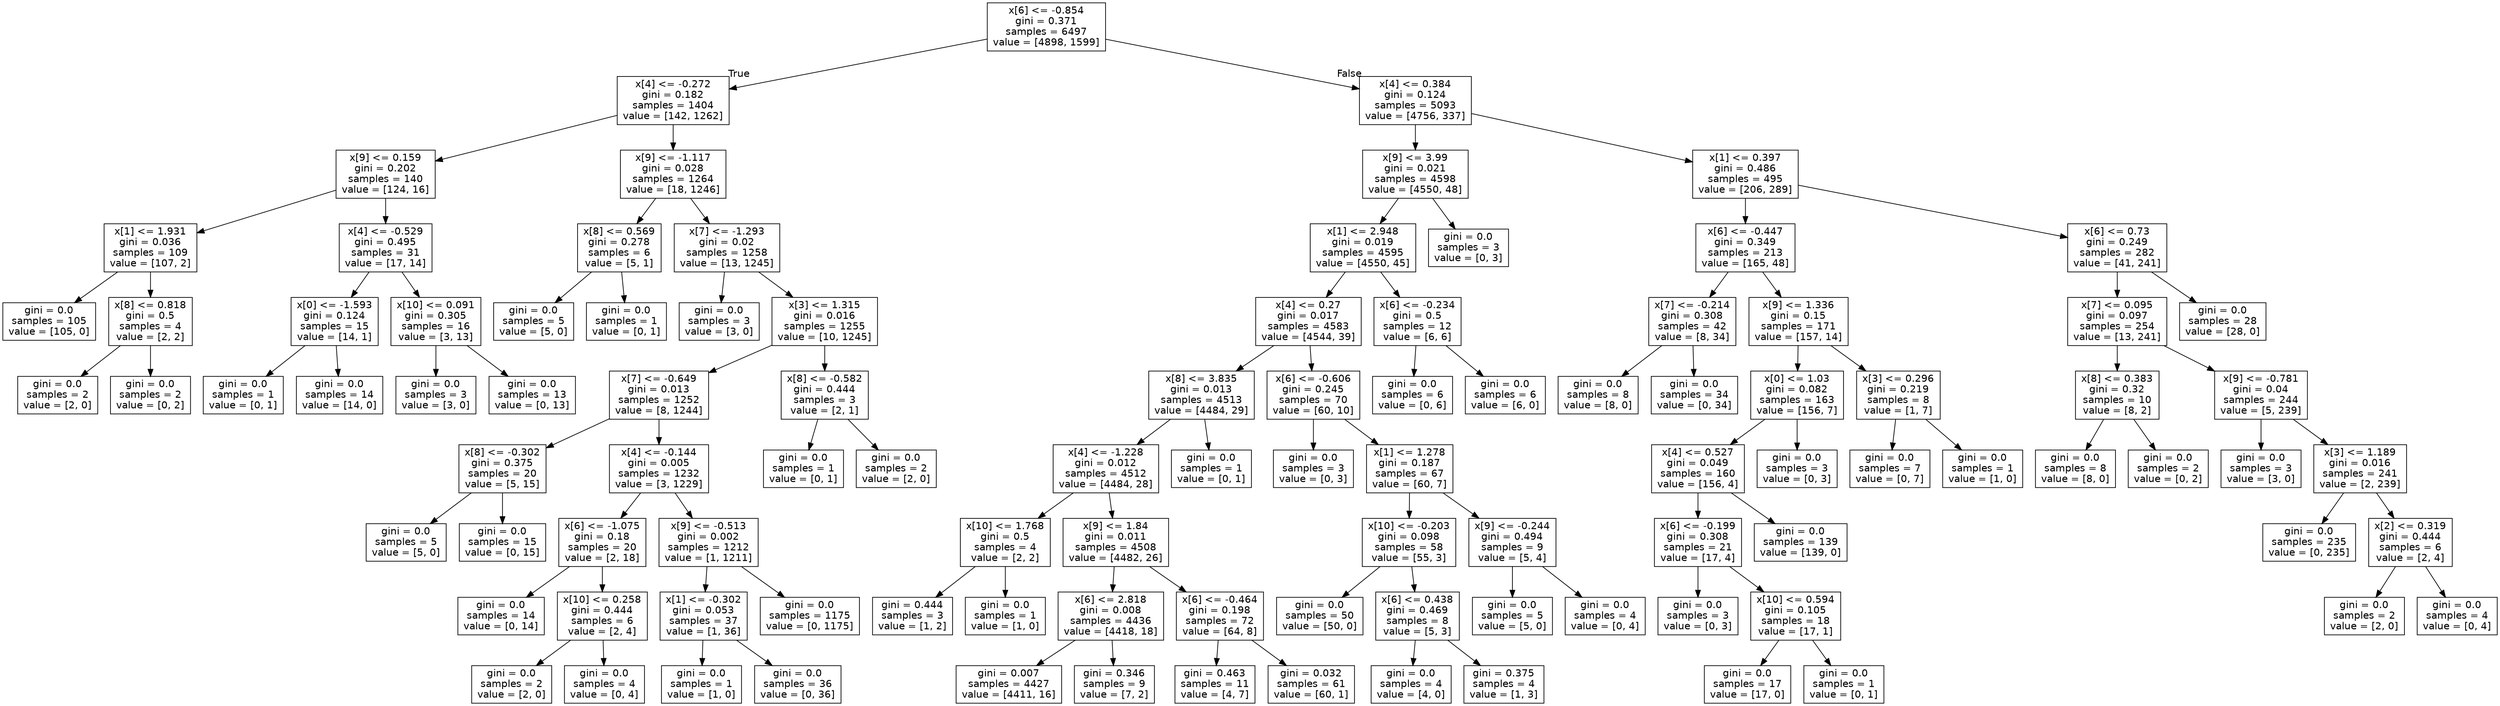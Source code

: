 digraph Tree {
node [shape=box, fontname="helvetica"] ;
edge [fontname="helvetica"] ;
0 [label="x[6] <= -0.854\ngini = 0.371\nsamples = 6497\nvalue = [4898, 1599]"] ;
1 [label="x[4] <= -0.272\ngini = 0.182\nsamples = 1404\nvalue = [142, 1262]"] ;
0 -> 1 [labeldistance=2.5, labelangle=45, headlabel="True"] ;
2 [label="x[9] <= 0.159\ngini = 0.202\nsamples = 140\nvalue = [124, 16]"] ;
1 -> 2 ;
3 [label="x[1] <= 1.931\ngini = 0.036\nsamples = 109\nvalue = [107, 2]"] ;
2 -> 3 ;
4 [label="gini = 0.0\nsamples = 105\nvalue = [105, 0]"] ;
3 -> 4 ;
5 [label="x[8] <= 0.818\ngini = 0.5\nsamples = 4\nvalue = [2, 2]"] ;
3 -> 5 ;
6 [label="gini = 0.0\nsamples = 2\nvalue = [2, 0]"] ;
5 -> 6 ;
7 [label="gini = 0.0\nsamples = 2\nvalue = [0, 2]"] ;
5 -> 7 ;
8 [label="x[4] <= -0.529\ngini = 0.495\nsamples = 31\nvalue = [17, 14]"] ;
2 -> 8 ;
9 [label="x[0] <= -1.593\ngini = 0.124\nsamples = 15\nvalue = [14, 1]"] ;
8 -> 9 ;
10 [label="gini = 0.0\nsamples = 1\nvalue = [0, 1]"] ;
9 -> 10 ;
11 [label="gini = 0.0\nsamples = 14\nvalue = [14, 0]"] ;
9 -> 11 ;
12 [label="x[10] <= 0.091\ngini = 0.305\nsamples = 16\nvalue = [3, 13]"] ;
8 -> 12 ;
13 [label="gini = 0.0\nsamples = 3\nvalue = [3, 0]"] ;
12 -> 13 ;
14 [label="gini = 0.0\nsamples = 13\nvalue = [0, 13]"] ;
12 -> 14 ;
15 [label="x[9] <= -1.117\ngini = 0.028\nsamples = 1264\nvalue = [18, 1246]"] ;
1 -> 15 ;
16 [label="x[8] <= 0.569\ngini = 0.278\nsamples = 6\nvalue = [5, 1]"] ;
15 -> 16 ;
17 [label="gini = 0.0\nsamples = 5\nvalue = [5, 0]"] ;
16 -> 17 ;
18 [label="gini = 0.0\nsamples = 1\nvalue = [0, 1]"] ;
16 -> 18 ;
19 [label="x[7] <= -1.293\ngini = 0.02\nsamples = 1258\nvalue = [13, 1245]"] ;
15 -> 19 ;
20 [label="gini = 0.0\nsamples = 3\nvalue = [3, 0]"] ;
19 -> 20 ;
21 [label="x[3] <= 1.315\ngini = 0.016\nsamples = 1255\nvalue = [10, 1245]"] ;
19 -> 21 ;
22 [label="x[7] <= -0.649\ngini = 0.013\nsamples = 1252\nvalue = [8, 1244]"] ;
21 -> 22 ;
23 [label="x[8] <= -0.302\ngini = 0.375\nsamples = 20\nvalue = [5, 15]"] ;
22 -> 23 ;
24 [label="gini = 0.0\nsamples = 5\nvalue = [5, 0]"] ;
23 -> 24 ;
25 [label="gini = 0.0\nsamples = 15\nvalue = [0, 15]"] ;
23 -> 25 ;
26 [label="x[4] <= -0.144\ngini = 0.005\nsamples = 1232\nvalue = [3, 1229]"] ;
22 -> 26 ;
27 [label="x[6] <= -1.075\ngini = 0.18\nsamples = 20\nvalue = [2, 18]"] ;
26 -> 27 ;
28 [label="gini = 0.0\nsamples = 14\nvalue = [0, 14]"] ;
27 -> 28 ;
29 [label="x[10] <= 0.258\ngini = 0.444\nsamples = 6\nvalue = [2, 4]"] ;
27 -> 29 ;
30 [label="gini = 0.0\nsamples = 2\nvalue = [2, 0]"] ;
29 -> 30 ;
31 [label="gini = 0.0\nsamples = 4\nvalue = [0, 4]"] ;
29 -> 31 ;
32 [label="x[9] <= -0.513\ngini = 0.002\nsamples = 1212\nvalue = [1, 1211]"] ;
26 -> 32 ;
33 [label="x[1] <= -0.302\ngini = 0.053\nsamples = 37\nvalue = [1, 36]"] ;
32 -> 33 ;
34 [label="gini = 0.0\nsamples = 1\nvalue = [1, 0]"] ;
33 -> 34 ;
35 [label="gini = 0.0\nsamples = 36\nvalue = [0, 36]"] ;
33 -> 35 ;
36 [label="gini = 0.0\nsamples = 1175\nvalue = [0, 1175]"] ;
32 -> 36 ;
37 [label="x[8] <= -0.582\ngini = 0.444\nsamples = 3\nvalue = [2, 1]"] ;
21 -> 37 ;
38 [label="gini = 0.0\nsamples = 1\nvalue = [0, 1]"] ;
37 -> 38 ;
39 [label="gini = 0.0\nsamples = 2\nvalue = [2, 0]"] ;
37 -> 39 ;
40 [label="x[4] <= 0.384\ngini = 0.124\nsamples = 5093\nvalue = [4756, 337]"] ;
0 -> 40 [labeldistance=2.5, labelangle=-45, headlabel="False"] ;
41 [label="x[9] <= 3.99\ngini = 0.021\nsamples = 4598\nvalue = [4550, 48]"] ;
40 -> 41 ;
42 [label="x[1] <= 2.948\ngini = 0.019\nsamples = 4595\nvalue = [4550, 45]"] ;
41 -> 42 ;
43 [label="x[4] <= 0.27\ngini = 0.017\nsamples = 4583\nvalue = [4544, 39]"] ;
42 -> 43 ;
44 [label="x[8] <= 3.835\ngini = 0.013\nsamples = 4513\nvalue = [4484, 29]"] ;
43 -> 44 ;
45 [label="x[4] <= -1.228\ngini = 0.012\nsamples = 4512\nvalue = [4484, 28]"] ;
44 -> 45 ;
46 [label="x[10] <= 1.768\ngini = 0.5\nsamples = 4\nvalue = [2, 2]"] ;
45 -> 46 ;
47 [label="gini = 0.444\nsamples = 3\nvalue = [1, 2]"] ;
46 -> 47 ;
48 [label="gini = 0.0\nsamples = 1\nvalue = [1, 0]"] ;
46 -> 48 ;
49 [label="x[9] <= 1.84\ngini = 0.011\nsamples = 4508\nvalue = [4482, 26]"] ;
45 -> 49 ;
50 [label="x[6] <= 2.818\ngini = 0.008\nsamples = 4436\nvalue = [4418, 18]"] ;
49 -> 50 ;
51 [label="gini = 0.007\nsamples = 4427\nvalue = [4411, 16]"] ;
50 -> 51 ;
52 [label="gini = 0.346\nsamples = 9\nvalue = [7, 2]"] ;
50 -> 52 ;
53 [label="x[6] <= -0.464\ngini = 0.198\nsamples = 72\nvalue = [64, 8]"] ;
49 -> 53 ;
54 [label="gini = 0.463\nsamples = 11\nvalue = [4, 7]"] ;
53 -> 54 ;
55 [label="gini = 0.032\nsamples = 61\nvalue = [60, 1]"] ;
53 -> 55 ;
56 [label="gini = 0.0\nsamples = 1\nvalue = [0, 1]"] ;
44 -> 56 ;
57 [label="x[6] <= -0.606\ngini = 0.245\nsamples = 70\nvalue = [60, 10]"] ;
43 -> 57 ;
58 [label="gini = 0.0\nsamples = 3\nvalue = [0, 3]"] ;
57 -> 58 ;
59 [label="x[1] <= 1.278\ngini = 0.187\nsamples = 67\nvalue = [60, 7]"] ;
57 -> 59 ;
60 [label="x[10] <= -0.203\ngini = 0.098\nsamples = 58\nvalue = [55, 3]"] ;
59 -> 60 ;
61 [label="gini = 0.0\nsamples = 50\nvalue = [50, 0]"] ;
60 -> 61 ;
62 [label="x[6] <= 0.438\ngini = 0.469\nsamples = 8\nvalue = [5, 3]"] ;
60 -> 62 ;
63 [label="gini = 0.0\nsamples = 4\nvalue = [4, 0]"] ;
62 -> 63 ;
64 [label="gini = 0.375\nsamples = 4\nvalue = [1, 3]"] ;
62 -> 64 ;
65 [label="x[9] <= -0.244\ngini = 0.494\nsamples = 9\nvalue = [5, 4]"] ;
59 -> 65 ;
66 [label="gini = 0.0\nsamples = 5\nvalue = [5, 0]"] ;
65 -> 66 ;
67 [label="gini = 0.0\nsamples = 4\nvalue = [0, 4]"] ;
65 -> 67 ;
68 [label="x[6] <= -0.234\ngini = 0.5\nsamples = 12\nvalue = [6, 6]"] ;
42 -> 68 ;
69 [label="gini = 0.0\nsamples = 6\nvalue = [0, 6]"] ;
68 -> 69 ;
70 [label="gini = 0.0\nsamples = 6\nvalue = [6, 0]"] ;
68 -> 70 ;
71 [label="gini = 0.0\nsamples = 3\nvalue = [0, 3]"] ;
41 -> 71 ;
72 [label="x[1] <= 0.397\ngini = 0.486\nsamples = 495\nvalue = [206, 289]"] ;
40 -> 72 ;
73 [label="x[6] <= -0.447\ngini = 0.349\nsamples = 213\nvalue = [165, 48]"] ;
72 -> 73 ;
74 [label="x[7] <= -0.214\ngini = 0.308\nsamples = 42\nvalue = [8, 34]"] ;
73 -> 74 ;
75 [label="gini = 0.0\nsamples = 8\nvalue = [8, 0]"] ;
74 -> 75 ;
76 [label="gini = 0.0\nsamples = 34\nvalue = [0, 34]"] ;
74 -> 76 ;
77 [label="x[9] <= 1.336\ngini = 0.15\nsamples = 171\nvalue = [157, 14]"] ;
73 -> 77 ;
78 [label="x[0] <= 1.03\ngini = 0.082\nsamples = 163\nvalue = [156, 7]"] ;
77 -> 78 ;
79 [label="x[4] <= 0.527\ngini = 0.049\nsamples = 160\nvalue = [156, 4]"] ;
78 -> 79 ;
80 [label="x[6] <= -0.199\ngini = 0.308\nsamples = 21\nvalue = [17, 4]"] ;
79 -> 80 ;
81 [label="gini = 0.0\nsamples = 3\nvalue = [0, 3]"] ;
80 -> 81 ;
82 [label="x[10] <= 0.594\ngini = 0.105\nsamples = 18\nvalue = [17, 1]"] ;
80 -> 82 ;
83 [label="gini = 0.0\nsamples = 17\nvalue = [17, 0]"] ;
82 -> 83 ;
84 [label="gini = 0.0\nsamples = 1\nvalue = [0, 1]"] ;
82 -> 84 ;
85 [label="gini = 0.0\nsamples = 139\nvalue = [139, 0]"] ;
79 -> 85 ;
86 [label="gini = 0.0\nsamples = 3\nvalue = [0, 3]"] ;
78 -> 86 ;
87 [label="x[3] <= 0.296\ngini = 0.219\nsamples = 8\nvalue = [1, 7]"] ;
77 -> 87 ;
88 [label="gini = 0.0\nsamples = 7\nvalue = [0, 7]"] ;
87 -> 88 ;
89 [label="gini = 0.0\nsamples = 1\nvalue = [1, 0]"] ;
87 -> 89 ;
90 [label="x[6] <= 0.73\ngini = 0.249\nsamples = 282\nvalue = [41, 241]"] ;
72 -> 90 ;
91 [label="x[7] <= 0.095\ngini = 0.097\nsamples = 254\nvalue = [13, 241]"] ;
90 -> 91 ;
92 [label="x[8] <= 0.383\ngini = 0.32\nsamples = 10\nvalue = [8, 2]"] ;
91 -> 92 ;
93 [label="gini = 0.0\nsamples = 8\nvalue = [8, 0]"] ;
92 -> 93 ;
94 [label="gini = 0.0\nsamples = 2\nvalue = [0, 2]"] ;
92 -> 94 ;
95 [label="x[9] <= -0.781\ngini = 0.04\nsamples = 244\nvalue = [5, 239]"] ;
91 -> 95 ;
96 [label="gini = 0.0\nsamples = 3\nvalue = [3, 0]"] ;
95 -> 96 ;
97 [label="x[3] <= 1.189\ngini = 0.016\nsamples = 241\nvalue = [2, 239]"] ;
95 -> 97 ;
98 [label="gini = 0.0\nsamples = 235\nvalue = [0, 235]"] ;
97 -> 98 ;
99 [label="x[2] <= 0.319\ngini = 0.444\nsamples = 6\nvalue = [2, 4]"] ;
97 -> 99 ;
100 [label="gini = 0.0\nsamples = 2\nvalue = [2, 0]"] ;
99 -> 100 ;
101 [label="gini = 0.0\nsamples = 4\nvalue = [0, 4]"] ;
99 -> 101 ;
102 [label="gini = 0.0\nsamples = 28\nvalue = [28, 0]"] ;
90 -> 102 ;
}